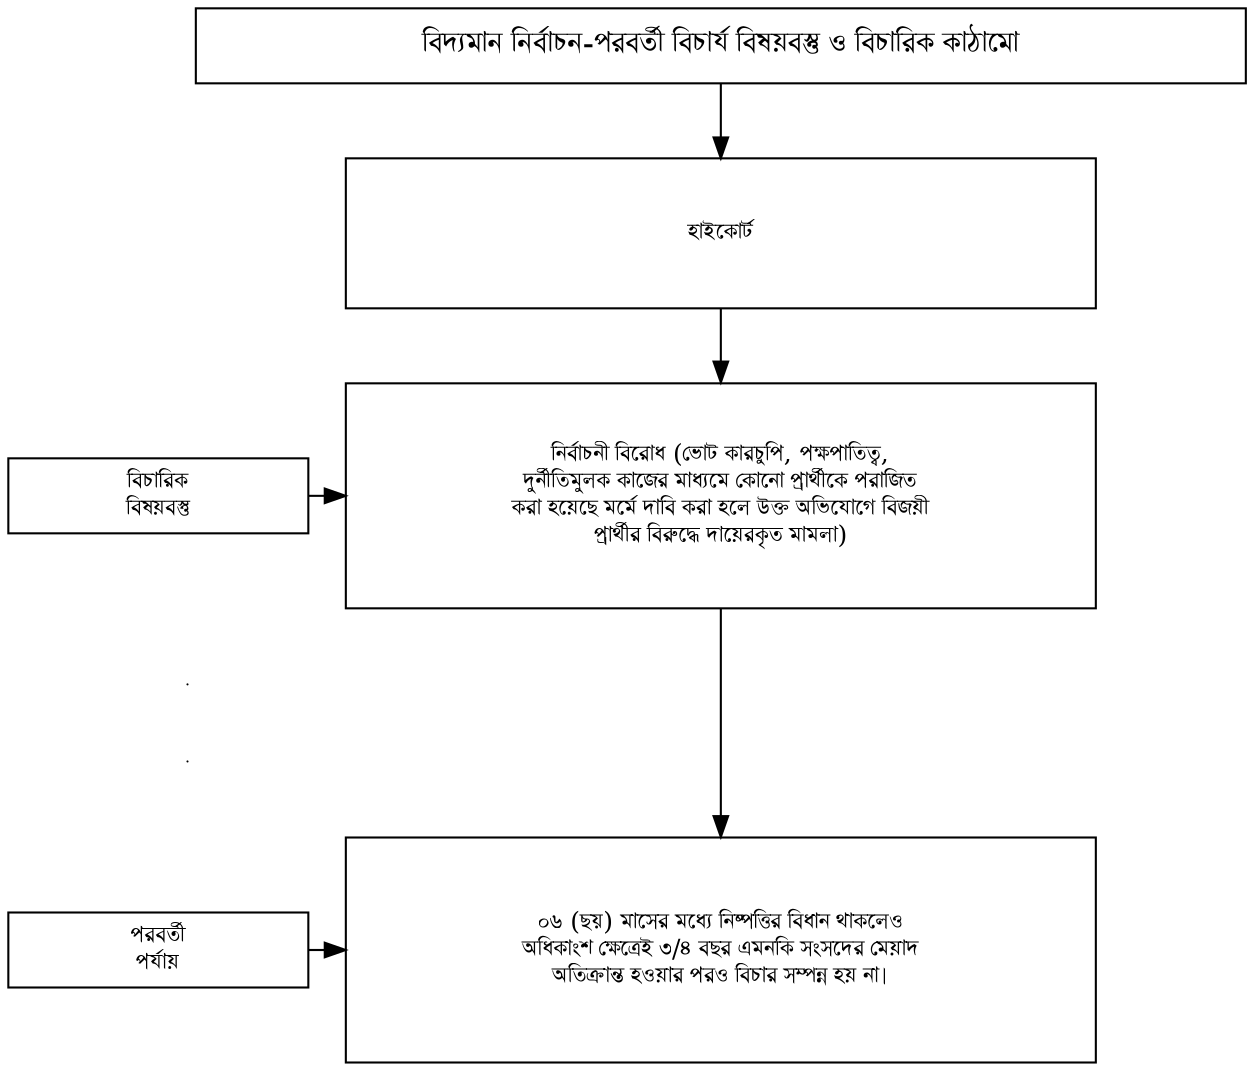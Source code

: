 digraph G {
    splines=ortho;
    // Layout settings to position nodes
    rankdir=TB; // Top to bottom layout (default)
    // Node style: rectangular shape
    node [shape="rectangle" fontsize="12pt" width="5.0in" fixedsize="true"];

    // Parent nodes
    Parent [label="বিদ্যমান নির্বাচন-পরবর্তী বিচার্য বিষয়বস্তু ও বিচারিক কাঠামো" fixedsize="true" fontsize="16pt" width="7.0in" ];

    // Child nodes with fixed width
    Child1 [label="হাইকোর্ট" height="1.0in"];
    
    AnotherParent [label="বিচারিক\nবিষয়বস্তু" width="2.0in"];

    // Grandchild nodes
    Grandchild1 [label="নির্বাচনী বিরোধ (ভোট কারচুপি, পক্ষপাতিত্ব,\nদুর্নীতিমুলক কাজের মাধ্যমে কোনো প্রার্থীকে পরাজিত\nকরা হয়েছে মর্মে দাবি করা হলে উক্ত অভিযোগে বিজয়ী\nপ্রার্থীর বিরুদ্ধে দায়েরকৃত মামলা)" height="1.5in"];

    // Another grandparent node
    AnotherGrandparent [label="পরবর্তী\nপর্যায়" width="2.0in"];

    // Grandchild nodes
    Grand1child1 [label="০৬ (ছয়) মাসের মধ্যে নিষ্পত্তির বিধান থাকলেও\nঅধিকাংশ ক্ষেত্রেই ৩/৪ বছর এমনকি সংসদের মেয়াদ\nঅতিক্রান্ত হওয়ার পরও বিচার সম্পন্ন হয় না।" height="1.5in"];

    {rank=same; AnotherParent; Grandchild1} // Ensure "Another Parent" and "Child1" are on the same level
    {rank=same; AnotherGrandparent; Grand1child1} // Ensure "Another Grandparent" and "Grandchild1" are on the same level

    // Invisible nodes and edges for alignment
    node [shape=point, width=0, height=0, label=""];

    // Align AnotherParent and AnotherGrandparent
    AnotherParent -> Invisible1 -> Invisible2 -> AnotherGrandparent [style=invis];

    // Edges from parents to children
    Parent -> Child1;

    // Edges from children to grandchildren
    Child1 -> Grandchild1;
    AnotherParent -> Grandchild1; // Additional parent for Child1

    // Edges from grandchildren to grandgrandchildren
    Grandchild1 -> Grand1child1;

    // Edge from another grandparent to Grandchild1
    AnotherGrandparent -> Grand1child1; // Additional parent for Grandchild1

    AnotherParent -> AnotherGrandparent [style=invis]
    

}